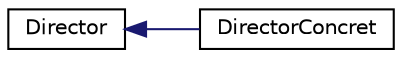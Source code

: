 digraph "Graphe hiérarchique des classes"
{
  edge [fontname="Helvetica",fontsize="10",labelfontname="Helvetica",labelfontsize="10"];
  node [fontname="Helvetica",fontsize="10",shape=record];
  rankdir="LR";
  Node1 [label="Director",height=0.2,width=0.4,color="black", fillcolor="white", style="filled",URL="$class_director.html",tooltip="Classe Director qui sert à gerer les builder de carte. "];
  Node1 -> Node2 [dir="back",color="midnightblue",fontsize="10",style="solid",fontname="Helvetica"];
  Node2 [label="DirectorConcret",height=0.2,width=0.4,color="black", fillcolor="white", style="filled",URL="$class_director_concret.html",tooltip="Classe DirectorConcret qui sert à gerer les builder de carte, implemente Director. "];
}
